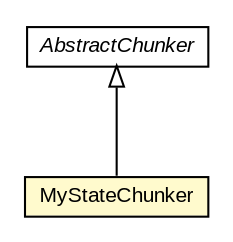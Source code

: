 #!/usr/local/bin/dot
#
# Class diagram 
# Generated by UMLGraph version R5_6-24-gf6e263 (http://www.umlgraph.org/)
#

digraph G {
	edge [fontname="arial",fontsize=10,labelfontname="arial",labelfontsize=10];
	node [fontname="arial",fontsize=10,shape=plaintext];
	nodesep=0.25;
	ranksep=0.5;
	// edu.arizona.biosemantics.semanticmarkup.ling.chunk.AbstractChunker
	c103623 [label=<<table title="edu.arizona.biosemantics.semanticmarkup.ling.chunk.AbstractChunker" border="0" cellborder="1" cellspacing="0" cellpadding="2" port="p" href="../../AbstractChunker.html">
		<tr><td><table border="0" cellspacing="0" cellpadding="1">
<tr><td align="center" balign="center"><font face="arial italic"> AbstractChunker </font></td></tr>
		</table></td></tr>
		</table>>, URL="../../AbstractChunker.html", fontname="arial", fontcolor="black", fontsize=10.0];
	// edu.arizona.biosemantics.semanticmarkup.ling.chunk.lib.chunker.MyStateChunker
	c103644 [label=<<table title="edu.arizona.biosemantics.semanticmarkup.ling.chunk.lib.chunker.MyStateChunker" border="0" cellborder="1" cellspacing="0" cellpadding="2" port="p" bgcolor="lemonChiffon" href="./MyStateChunker.html">
		<tr><td><table border="0" cellspacing="0" cellpadding="1">
<tr><td align="center" balign="center"> MyStateChunker </td></tr>
		</table></td></tr>
		</table>>, URL="./MyStateChunker.html", fontname="arial", fontcolor="black", fontsize=10.0];
	//edu.arizona.biosemantics.semanticmarkup.ling.chunk.lib.chunker.MyStateChunker extends edu.arizona.biosemantics.semanticmarkup.ling.chunk.AbstractChunker
	c103623:p -> c103644:p [dir=back,arrowtail=empty];
}

